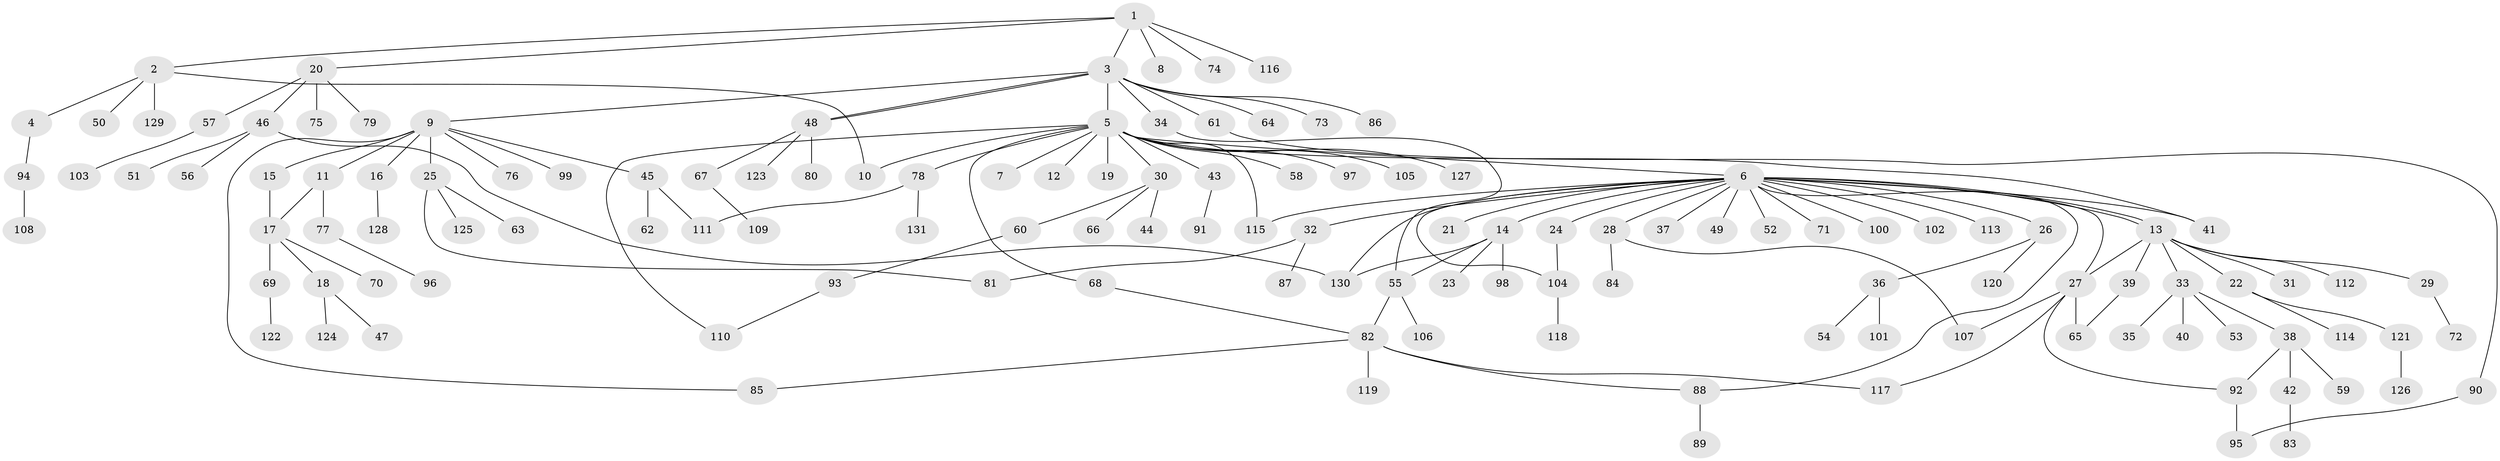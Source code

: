 // coarse degree distribution, {5: 0.021739130434782608, 4: 0.06521739130434782, 8: 0.021739130434782608, 2: 0.29347826086956524, 16: 0.010869565217391304, 20: 0.010869565217391304, 1: 0.45652173913043476, 3: 0.09782608695652174, 7: 0.010869565217391304, 6: 0.010869565217391304}
// Generated by graph-tools (version 1.1) at 2025/50/03/04/25 22:50:30]
// undirected, 131 vertices, 152 edges
graph export_dot {
  node [color=gray90,style=filled];
  1;
  2;
  3;
  4;
  5;
  6;
  7;
  8;
  9;
  10;
  11;
  12;
  13;
  14;
  15;
  16;
  17;
  18;
  19;
  20;
  21;
  22;
  23;
  24;
  25;
  26;
  27;
  28;
  29;
  30;
  31;
  32;
  33;
  34;
  35;
  36;
  37;
  38;
  39;
  40;
  41;
  42;
  43;
  44;
  45;
  46;
  47;
  48;
  49;
  50;
  51;
  52;
  53;
  54;
  55;
  56;
  57;
  58;
  59;
  60;
  61;
  62;
  63;
  64;
  65;
  66;
  67;
  68;
  69;
  70;
  71;
  72;
  73;
  74;
  75;
  76;
  77;
  78;
  79;
  80;
  81;
  82;
  83;
  84;
  85;
  86;
  87;
  88;
  89;
  90;
  91;
  92;
  93;
  94;
  95;
  96;
  97;
  98;
  99;
  100;
  101;
  102;
  103;
  104;
  105;
  106;
  107;
  108;
  109;
  110;
  111;
  112;
  113;
  114;
  115;
  116;
  117;
  118;
  119;
  120;
  121;
  122;
  123;
  124;
  125;
  126;
  127;
  128;
  129;
  130;
  131;
  1 -- 2;
  1 -- 3;
  1 -- 8;
  1 -- 20;
  1 -- 74;
  1 -- 116;
  2 -- 4;
  2 -- 10;
  2 -- 50;
  2 -- 129;
  3 -- 5;
  3 -- 9;
  3 -- 34;
  3 -- 48;
  3 -- 48;
  3 -- 61;
  3 -- 64;
  3 -- 73;
  3 -- 86;
  4 -- 94;
  5 -- 6;
  5 -- 7;
  5 -- 10;
  5 -- 12;
  5 -- 19;
  5 -- 30;
  5 -- 41;
  5 -- 43;
  5 -- 58;
  5 -- 68;
  5 -- 78;
  5 -- 97;
  5 -- 105;
  5 -- 110;
  5 -- 115;
  5 -- 127;
  6 -- 13;
  6 -- 13;
  6 -- 14;
  6 -- 21;
  6 -- 24;
  6 -- 26;
  6 -- 27;
  6 -- 28;
  6 -- 32;
  6 -- 37;
  6 -- 41;
  6 -- 49;
  6 -- 52;
  6 -- 71;
  6 -- 88;
  6 -- 100;
  6 -- 102;
  6 -- 104;
  6 -- 113;
  6 -- 115;
  6 -- 130;
  9 -- 11;
  9 -- 15;
  9 -- 16;
  9 -- 25;
  9 -- 45;
  9 -- 76;
  9 -- 85;
  9 -- 99;
  11 -- 17;
  11 -- 77;
  13 -- 22;
  13 -- 27;
  13 -- 29;
  13 -- 31;
  13 -- 33;
  13 -- 39;
  13 -- 112;
  14 -- 23;
  14 -- 55;
  14 -- 98;
  14 -- 130;
  15 -- 17;
  16 -- 128;
  17 -- 18;
  17 -- 69;
  17 -- 70;
  18 -- 47;
  18 -- 124;
  20 -- 46;
  20 -- 57;
  20 -- 75;
  20 -- 79;
  22 -- 114;
  22 -- 121;
  24 -- 104;
  25 -- 63;
  25 -- 81;
  25 -- 125;
  26 -- 36;
  26 -- 120;
  27 -- 65;
  27 -- 92;
  27 -- 107;
  27 -- 117;
  28 -- 84;
  28 -- 107;
  29 -- 72;
  30 -- 44;
  30 -- 60;
  30 -- 66;
  32 -- 81;
  32 -- 87;
  33 -- 35;
  33 -- 38;
  33 -- 40;
  33 -- 53;
  34 -- 55;
  36 -- 54;
  36 -- 101;
  38 -- 42;
  38 -- 59;
  38 -- 92;
  39 -- 65;
  42 -- 83;
  43 -- 91;
  45 -- 62;
  45 -- 111;
  46 -- 51;
  46 -- 56;
  46 -- 130;
  48 -- 67;
  48 -- 80;
  48 -- 123;
  55 -- 82;
  55 -- 106;
  57 -- 103;
  60 -- 93;
  61 -- 90;
  67 -- 109;
  68 -- 82;
  69 -- 122;
  77 -- 96;
  78 -- 111;
  78 -- 131;
  82 -- 85;
  82 -- 88;
  82 -- 117;
  82 -- 119;
  88 -- 89;
  90 -- 95;
  92 -- 95;
  93 -- 110;
  94 -- 108;
  104 -- 118;
  121 -- 126;
}
